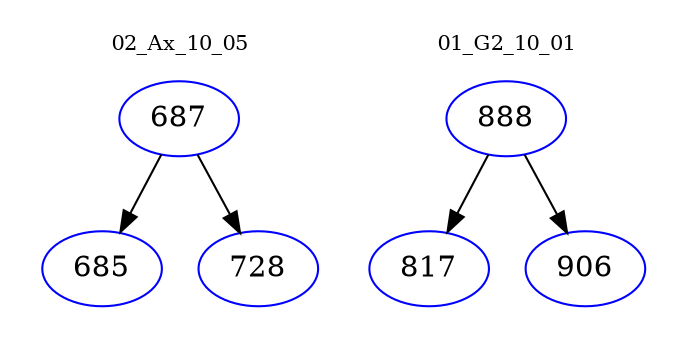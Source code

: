 digraph{
subgraph cluster_0 {
color = white
label = "02_Ax_10_05";
fontsize=10;
T0_687 [label="687", color="blue"]
T0_687 -> T0_685 [color="black"]
T0_685 [label="685", color="blue"]
T0_687 -> T0_728 [color="black"]
T0_728 [label="728", color="blue"]
}
subgraph cluster_1 {
color = white
label = "01_G2_10_01";
fontsize=10;
T1_888 [label="888", color="blue"]
T1_888 -> T1_817 [color="black"]
T1_817 [label="817", color="blue"]
T1_888 -> T1_906 [color="black"]
T1_906 [label="906", color="blue"]
}
}
